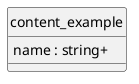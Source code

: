@startuml uml
skinparam monochrome true
skinparam linetype ortho
hide circle

entity content_example {
  name : string+
}

@enduml
